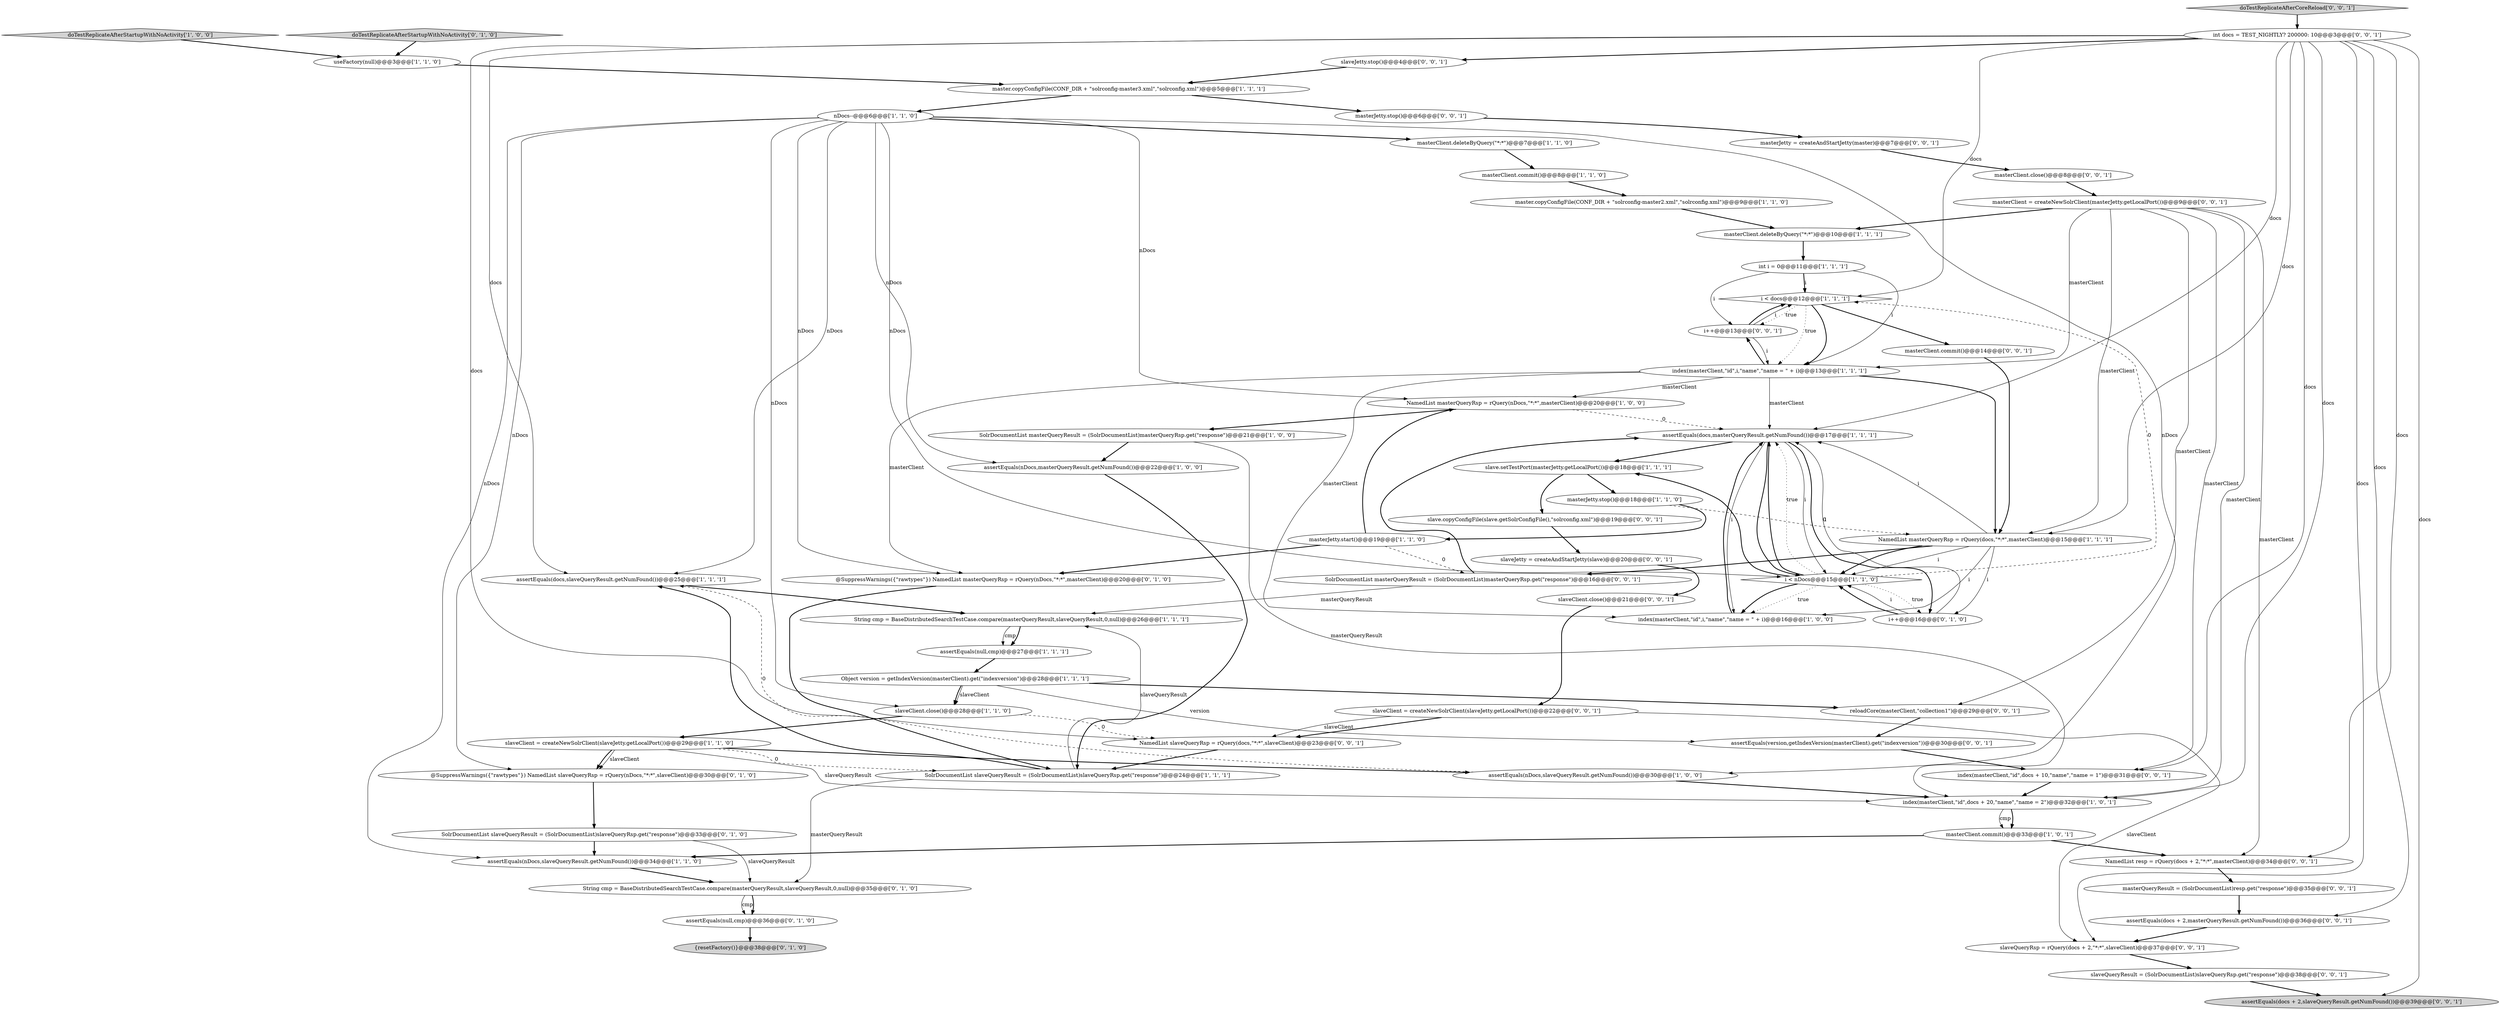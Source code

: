 digraph {
52 [style = filled, label = "slaveQueryResult = (SolrDocumentList)slaveQueryRsp.get(\"response\")@@@38@@@['0', '0', '1']", fillcolor = white, shape = ellipse image = "AAA0AAABBB3BBB"];
32 [style = filled, label = "SolrDocumentList slaveQueryResult = (SolrDocumentList)slaveQueryRsp.get(\"response\")@@@33@@@['0', '1', '0']", fillcolor = white, shape = ellipse image = "AAA0AAABBB2BBB"];
20 [style = filled, label = "int i = 0@@@11@@@['1', '1', '1']", fillcolor = white, shape = ellipse image = "AAA0AAABBB1BBB"];
8 [style = filled, label = "masterClient.commit()@@@33@@@['1', '0', '1']", fillcolor = white, shape = ellipse image = "AAA0AAABBB1BBB"];
50 [style = filled, label = "NamedList resp = rQuery(docs + 2,\"*:*\",masterClient)@@@34@@@['0', '0', '1']", fillcolor = white, shape = ellipse image = "AAA0AAABBB3BBB"];
57 [style = filled, label = "assertEquals(version,getIndexVersion(masterClient).get(\"indexversion\"))@@@30@@@['0', '0', '1']", fillcolor = white, shape = ellipse image = "AAA0AAABBB3BBB"];
42 [style = filled, label = "index(masterClient,\"id\",docs + 10,\"name\",\"name = 1\")@@@31@@@['0', '0', '1']", fillcolor = white, shape = ellipse image = "AAA0AAABBB3BBB"];
22 [style = filled, label = "masterJetty.start()@@@19@@@['1', '1', '0']", fillcolor = white, shape = ellipse image = "AAA0AAABBB1BBB"];
35 [style = filled, label = "{resetFactory()}@@@38@@@['0', '1', '0']", fillcolor = lightgray, shape = ellipse image = "AAA0AAABBB2BBB"];
46 [style = filled, label = "masterJetty.stop()@@@6@@@['0', '0', '1']", fillcolor = white, shape = ellipse image = "AAA0AAABBB3BBB"];
16 [style = filled, label = "nDocs--@@@6@@@['1', '1', '0']", fillcolor = white, shape = ellipse image = "AAA0AAABBB1BBB"];
17 [style = filled, label = "assertEquals(nDocs,slaveQueryResult.getNumFound())@@@30@@@['1', '0', '0']", fillcolor = white, shape = ellipse image = "AAA0AAABBB1BBB"];
25 [style = filled, label = "assertEquals(nDocs,slaveQueryResult.getNumFound())@@@34@@@['1', '1', '0']", fillcolor = white, shape = ellipse image = "AAA0AAABBB1BBB"];
4 [style = filled, label = "String cmp = BaseDistributedSearchTestCase.compare(masterQueryResult,slaveQueryResult,0,null)@@@26@@@['1', '1', '1']", fillcolor = white, shape = ellipse image = "AAA0AAABBB1BBB"];
36 [style = filled, label = "@SuppressWarnings({\"rawtypes\"}) NamedList masterQueryRsp = rQuery(nDocs,\"*:*\",masterClient)@@@20@@@['0', '1', '0']", fillcolor = white, shape = ellipse image = "AAA0AAABBB2BBB"];
61 [style = filled, label = "slaveQueryRsp = rQuery(docs + 2,\"*:*\",slaveClient)@@@37@@@['0', '0', '1']", fillcolor = white, shape = ellipse image = "AAA0AAABBB3BBB"];
45 [style = filled, label = "i++@@@13@@@['0', '0', '1']", fillcolor = white, shape = ellipse image = "AAA0AAABBB3BBB"];
15 [style = filled, label = "assertEquals(docs,slaveQueryResult.getNumFound())@@@25@@@['1', '1', '1']", fillcolor = white, shape = ellipse image = "AAA0AAABBB1BBB"];
43 [style = filled, label = "slave.copyConfigFile(slave.getSolrConfigFile(),\"solrconfig.xml\")@@@19@@@['0', '0', '1']", fillcolor = white, shape = ellipse image = "AAA0AAABBB3BBB"];
6 [style = filled, label = "slave.setTestPort(masterJetty.getLocalPort())@@@18@@@['1', '1', '1']", fillcolor = white, shape = ellipse image = "AAA0AAABBB1BBB"];
56 [style = filled, label = "reloadCore(masterClient,\"collection1\")@@@29@@@['0', '0', '1']", fillcolor = white, shape = ellipse image = "AAA0AAABBB3BBB"];
9 [style = filled, label = "Object version = getIndexVersion(masterClient).get(\"indexversion\")@@@28@@@['1', '1', '1']", fillcolor = white, shape = ellipse image = "AAA0AAABBB1BBB"];
33 [style = filled, label = "String cmp = BaseDistributedSearchTestCase.compare(masterQueryResult,slaveQueryResult,0,null)@@@35@@@['0', '1', '0']", fillcolor = white, shape = ellipse image = "AAA0AAABBB2BBB"];
12 [style = filled, label = "masterJetty.stop()@@@18@@@['1', '1', '0']", fillcolor = white, shape = ellipse image = "AAA0AAABBB1BBB"];
18 [style = filled, label = "assertEquals(null,cmp)@@@27@@@['1', '1', '1']", fillcolor = white, shape = ellipse image = "AAA0AAABBB1BBB"];
11 [style = filled, label = "useFactory(null)@@@3@@@['1', '1', '0']", fillcolor = white, shape = ellipse image = "AAA0AAABBB1BBB"];
39 [style = filled, label = "assertEquals(null,cmp)@@@36@@@['0', '1', '0']", fillcolor = white, shape = ellipse image = "AAA0AAABBB2BBB"];
55 [style = filled, label = "assertEquals(docs + 2,masterQueryResult.getNumFound())@@@36@@@['0', '0', '1']", fillcolor = white, shape = ellipse image = "AAA0AAABBB3BBB"];
34 [style = filled, label = "@SuppressWarnings({\"rawtypes\"}) NamedList slaveQueryRsp = rQuery(nDocs,\"*:*\",slaveClient)@@@30@@@['0', '1', '0']", fillcolor = white, shape = ellipse image = "AAA0AAABBB2BBB"];
3 [style = filled, label = "i < docs@@@12@@@['1', '1', '1']", fillcolor = white, shape = diamond image = "AAA0AAABBB1BBB"];
26 [style = filled, label = "SolrDocumentList masterQueryResult = (SolrDocumentList)masterQueryRsp.get(\"response\")@@@21@@@['1', '0', '0']", fillcolor = white, shape = ellipse image = "AAA0AAABBB1BBB"];
48 [style = filled, label = "slaveJetty.stop()@@@4@@@['0', '0', '1']", fillcolor = white, shape = ellipse image = "AAA0AAABBB3BBB"];
23 [style = filled, label = "SolrDocumentList slaveQueryResult = (SolrDocumentList)slaveQueryRsp.get(\"response\")@@@24@@@['1', '1', '1']", fillcolor = white, shape = ellipse image = "AAA0AAABBB1BBB"];
41 [style = filled, label = "masterQueryResult = (SolrDocumentList)resp.get(\"response\")@@@35@@@['0', '0', '1']", fillcolor = white, shape = ellipse image = "AAA0AAABBB3BBB"];
5 [style = filled, label = "index(masterClient,\"id\",i,\"name\",\"name = \" + i)@@@16@@@['1', '0', '0']", fillcolor = white, shape = ellipse image = "AAA0AAABBB1BBB"];
27 [style = filled, label = "i < nDocs@@@15@@@['1', '1', '0']", fillcolor = white, shape = diamond image = "AAA0AAABBB1BBB"];
54 [style = filled, label = "masterClient.close()@@@8@@@['0', '0', '1']", fillcolor = white, shape = ellipse image = "AAA0AAABBB3BBB"];
10 [style = filled, label = "assertEquals(nDocs,masterQueryResult.getNumFound())@@@22@@@['1', '0', '0']", fillcolor = white, shape = ellipse image = "AAA0AAABBB1BBB"];
7 [style = filled, label = "NamedList masterQueryRsp = rQuery(docs,\"*:*\",masterClient)@@@15@@@['1', '1', '1']", fillcolor = white, shape = ellipse image = "AAA0AAABBB1BBB"];
31 [style = filled, label = "doTestReplicateAfterStartupWithNoActivity['1', '0', '0']", fillcolor = lightgray, shape = diamond image = "AAA0AAABBB1BBB"];
21 [style = filled, label = "assertEquals(docs,masterQueryResult.getNumFound())@@@17@@@['1', '1', '1']", fillcolor = white, shape = ellipse image = "AAA0AAABBB1BBB"];
37 [style = filled, label = "i++@@@16@@@['0', '1', '0']", fillcolor = white, shape = ellipse image = "AAA0AAABBB2BBB"];
59 [style = filled, label = "masterClient = createNewSolrClient(masterJetty.getLocalPort())@@@9@@@['0', '0', '1']", fillcolor = white, shape = ellipse image = "AAA0AAABBB3BBB"];
62 [style = filled, label = "slaveClient.close()@@@21@@@['0', '0', '1']", fillcolor = white, shape = ellipse image = "AAA0AAABBB3BBB"];
19 [style = filled, label = "NamedList masterQueryRsp = rQuery(nDocs,\"*:*\",masterClient)@@@20@@@['1', '0', '0']", fillcolor = white, shape = ellipse image = "AAA0AAABBB1BBB"];
2 [style = filled, label = "index(masterClient,\"id\",i,\"name\",\"name = \" + i)@@@13@@@['1', '1', '1']", fillcolor = white, shape = ellipse image = "AAA0AAABBB1BBB"];
30 [style = filled, label = "slaveClient = createNewSolrClient(slaveJetty.getLocalPort())@@@29@@@['1', '1', '0']", fillcolor = white, shape = ellipse image = "AAA0AAABBB1BBB"];
49 [style = filled, label = "doTestReplicateAfterCoreReload['0', '0', '1']", fillcolor = lightgray, shape = diamond image = "AAA0AAABBB3BBB"];
58 [style = filled, label = "slaveClient = createNewSolrClient(slaveJetty.getLocalPort())@@@22@@@['0', '0', '1']", fillcolor = white, shape = ellipse image = "AAA0AAABBB3BBB"];
44 [style = filled, label = "assertEquals(docs + 2,slaveQueryResult.getNumFound())@@@39@@@['0', '0', '1']", fillcolor = lightgray, shape = ellipse image = "AAA0AAABBB3BBB"];
53 [style = filled, label = "masterJetty = createAndStartJetty(master)@@@7@@@['0', '0', '1']", fillcolor = white, shape = ellipse image = "AAA0AAABBB3BBB"];
63 [style = filled, label = "masterClient.commit()@@@14@@@['0', '0', '1']", fillcolor = white, shape = ellipse image = "AAA0AAABBB3BBB"];
29 [style = filled, label = "masterClient.deleteByQuery(\"*:*\")@@@7@@@['1', '1', '0']", fillcolor = white, shape = ellipse image = "AAA0AAABBB1BBB"];
28 [style = filled, label = "slaveClient.close()@@@28@@@['1', '1', '0']", fillcolor = white, shape = ellipse image = "AAA0AAABBB1BBB"];
13 [style = filled, label = "masterClient.deleteByQuery(\"*:*\")@@@10@@@['1', '1', '1']", fillcolor = white, shape = ellipse image = "AAA0AAABBB1BBB"];
38 [style = filled, label = "doTestReplicateAfterStartupWithNoActivity['0', '1', '0']", fillcolor = lightgray, shape = diamond image = "AAA0AAABBB2BBB"];
1 [style = filled, label = "index(masterClient,\"id\",docs + 20,\"name\",\"name = 2\")@@@32@@@['1', '0', '1']", fillcolor = white, shape = ellipse image = "AAA0AAABBB1BBB"];
14 [style = filled, label = "master.copyConfigFile(CONF_DIR + \"solrconfig-master2.xml\",\"solrconfig.xml\")@@@9@@@['1', '1', '0']", fillcolor = white, shape = ellipse image = "AAA0AAABBB1BBB"];
60 [style = filled, label = "slaveJetty = createAndStartJetty(slave)@@@20@@@['0', '0', '1']", fillcolor = white, shape = ellipse image = "AAA0AAABBB3BBB"];
40 [style = filled, label = "int docs = TEST_NIGHTLY? 200000: 10@@@3@@@['0', '0', '1']", fillcolor = white, shape = ellipse image = "AAA0AAABBB3BBB"];
47 [style = filled, label = "NamedList slaveQueryRsp = rQuery(docs,\"*:*\",slaveClient)@@@23@@@['0', '0', '1']", fillcolor = white, shape = ellipse image = "AAA0AAABBB3BBB"];
0 [style = filled, label = "masterClient.commit()@@@8@@@['1', '1', '0']", fillcolor = white, shape = ellipse image = "AAA0AAABBB1BBB"];
51 [style = filled, label = "SolrDocumentList masterQueryResult = (SolrDocumentList)masterQueryRsp.get(\"response\")@@@16@@@['0', '0', '1']", fillcolor = white, shape = ellipse image = "AAA0AAABBB3BBB"];
24 [style = filled, label = "master.copyConfigFile(CONF_DIR + \"solrconfig-master3.xml\",\"solrconfig.xml\")@@@5@@@['1', '1', '1']", fillcolor = white, shape = ellipse image = "AAA0AAABBB1BBB"];
12->7 [style = dashed, label="0"];
2->36 [style = solid, label="masterClient"];
16->19 [style = solid, label="nDocs"];
10->23 [style = bold, label=""];
40->61 [style = solid, label="docs"];
9->28 [style = solid, label="slaveClient"];
6->43 [style = bold, label=""];
16->27 [style = solid, label="nDocs"];
3->63 [style = bold, label=""];
21->27 [style = solid, label="i"];
42->1 [style = bold, label=""];
40->55 [style = solid, label="docs"];
16->25 [style = solid, label="nDocs"];
2->21 [style = solid, label="masterClient"];
52->44 [style = bold, label=""];
40->15 [style = solid, label="docs"];
23->33 [style = solid, label="masterQueryResult"];
51->21 [style = bold, label=""];
27->3 [style = dashed, label="0"];
7->27 [style = solid, label="i"];
21->5 [style = solid, label="i"];
58->47 [style = bold, label=""];
2->45 [style = bold, label=""];
59->13 [style = bold, label=""];
8->25 [style = bold, label=""];
57->42 [style = bold, label=""];
6->12 [style = bold, label=""];
9->28 [style = bold, label=""];
13->20 [style = bold, label=""];
55->61 [style = bold, label=""];
4->18 [style = solid, label="cmp"];
2->19 [style = solid, label="masterClient"];
21->37 [style = bold, label=""];
23->4 [style = solid, label="slaveQueryResult"];
16->10 [style = solid, label="nDocs"];
27->21 [style = bold, label=""];
17->1 [style = bold, label=""];
16->17 [style = solid, label="nDocs"];
28->30 [style = bold, label=""];
61->52 [style = bold, label=""];
16->15 [style = solid, label="nDocs"];
45->2 [style = solid, label="i"];
39->35 [style = bold, label=""];
1->8 [style = bold, label=""];
14->13 [style = bold, label=""];
25->33 [style = bold, label=""];
40->42 [style = solid, label="docs"];
30->23 [style = dashed, label="0"];
30->1 [style = solid, label="slaveQueryResult"];
20->3 [style = solid, label="i"];
40->48 [style = bold, label=""];
28->47 [style = dashed, label="0"];
3->45 [style = dotted, label="true"];
22->36 [style = bold, label=""];
47->23 [style = bold, label=""];
19->26 [style = bold, label=""];
1->8 [style = solid, label="cmp"];
0->14 [style = bold, label=""];
30->17 [style = bold, label=""];
48->24 [style = bold, label=""];
21->6 [style = bold, label=""];
7->21 [style = solid, label="i"];
7->27 [style = bold, label=""];
53->54 [style = bold, label=""];
22->19 [style = bold, label=""];
43->60 [style = bold, label=""];
30->34 [style = bold, label=""];
20->3 [style = bold, label=""];
31->11 [style = bold, label=""];
23->15 [style = bold, label=""];
40->47 [style = solid, label="docs"];
22->51 [style = dashed, label="0"];
50->41 [style = bold, label=""];
20->45 [style = solid, label="i"];
3->2 [style = bold, label=""];
2->7 [style = bold, label=""];
27->5 [style = dotted, label="true"];
63->7 [style = bold, label=""];
2->5 [style = solid, label="masterClient"];
15->4 [style = bold, label=""];
30->34 [style = solid, label="slaveClient"];
59->1 [style = solid, label="masterClient"];
54->59 [style = bold, label=""];
27->21 [style = dotted, label="true"];
58->61 [style = solid, label="slaveClient"];
11->24 [style = bold, label=""];
16->29 [style = bold, label=""];
9->56 [style = bold, label=""];
46->53 [style = bold, label=""];
40->44 [style = solid, label="docs"];
18->9 [style = bold, label=""];
32->25 [style = bold, label=""];
33->39 [style = solid, label="cmp"];
5->21 [style = bold, label=""];
40->7 [style = solid, label="docs"];
24->16 [style = bold, label=""];
40->3 [style = solid, label="docs"];
59->2 [style = solid, label="masterClient"];
59->50 [style = solid, label="masterClient"];
17->15 [style = dashed, label="0"];
58->47 [style = solid, label="slaveClient"];
27->6 [style = bold, label=""];
59->7 [style = solid, label="masterClient"];
16->36 [style = solid, label="nDocs"];
59->42 [style = solid, label="masterClient"];
9->57 [style = solid, label="version"];
40->1 [style = solid, label="docs"];
8->50 [style = bold, label=""];
38->11 [style = bold, label=""];
4->18 [style = bold, label=""];
19->21 [style = dashed, label="0"];
40->50 [style = solid, label="docs"];
20->2 [style = solid, label="i"];
7->51 [style = bold, label=""];
37->21 [style = solid, label="i"];
7->37 [style = solid, label="i"];
37->27 [style = bold, label=""];
41->55 [style = bold, label=""];
51->4 [style = solid, label="masterQueryResult"];
16->34 [style = solid, label="nDocs"];
26->10 [style = bold, label=""];
40->21 [style = solid, label="docs"];
26->1 [style = solid, label="masterQueryResult"];
36->23 [style = bold, label=""];
12->22 [style = bold, label=""];
29->0 [style = bold, label=""];
45->3 [style = bold, label=""];
56->57 [style = bold, label=""];
60->62 [style = bold, label=""];
33->39 [style = bold, label=""];
27->5 [style = bold, label=""];
3->2 [style = dotted, label="true"];
45->3 [style = solid, label="i"];
21->27 [style = bold, label=""];
32->33 [style = solid, label="slaveQueryResult"];
37->27 [style = solid, label="i"];
59->56 [style = solid, label="masterClient"];
24->46 [style = bold, label=""];
16->28 [style = solid, label="nDocs"];
27->37 [style = dotted, label="true"];
7->5 [style = solid, label="i"];
62->58 [style = bold, label=""];
34->32 [style = bold, label=""];
49->40 [style = bold, label=""];
}
